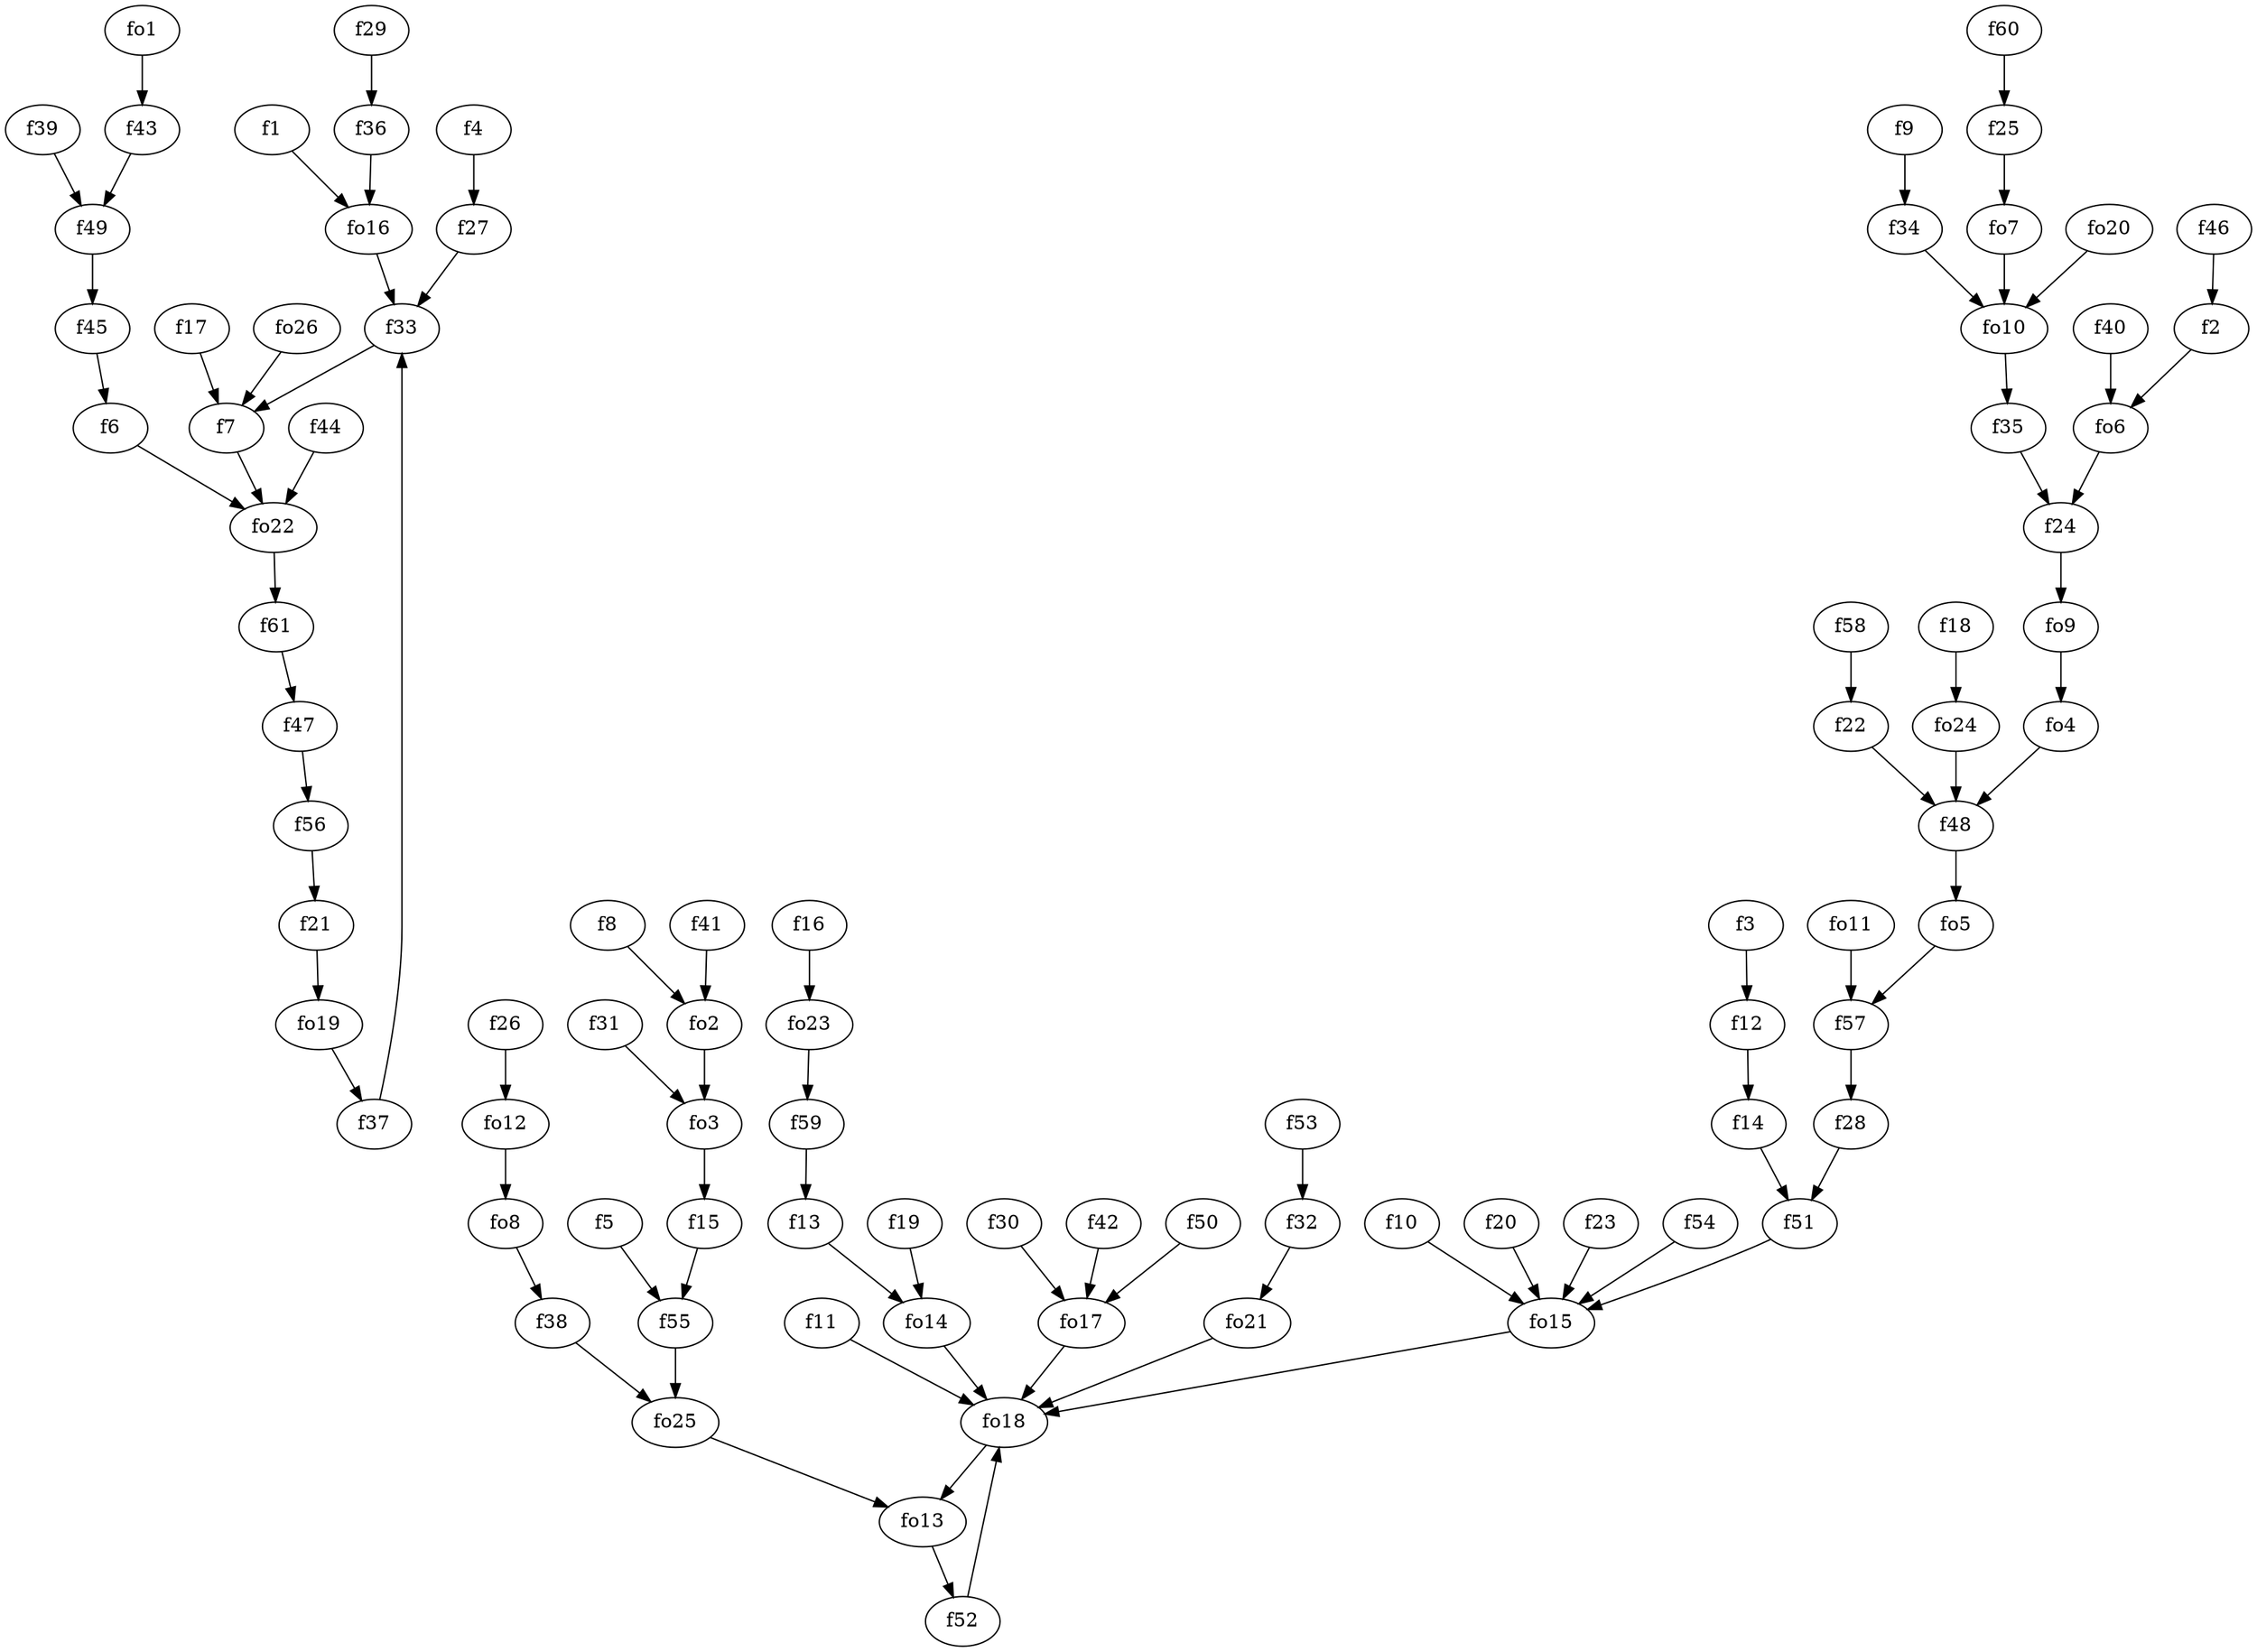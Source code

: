 strict digraph  {
f1;
f2;
f3;
f4;
f5;
f6;
f7;
f8;
f9;
f10;
f11;
f12;
f13;
f14;
f15;
f16;
f17;
f18;
f19;
f20;
f21;
f22;
f23;
f24;
f25;
f26;
f27;
f28;
f29;
f30;
f31;
f32;
f33;
f34;
f35;
f36;
f37;
f38;
f39;
f40;
f41;
f42;
f43;
f44;
f45;
f46;
f47;
f48;
f49;
f50;
f51;
f52;
f53;
f54;
f55;
f56;
f57;
f58;
f59;
f60;
f61;
fo1;
fo2;
fo3;
fo4;
fo5;
fo6;
fo7;
fo8;
fo9;
fo10;
fo11;
fo12;
fo13;
fo14;
fo15;
fo16;
fo17;
fo18;
fo19;
fo20;
fo21;
fo22;
fo23;
fo24;
fo25;
fo26;
f1 -> fo16  [weight=2];
f2 -> fo6  [weight=2];
f3 -> f12  [weight=2];
f4 -> f27  [weight=2];
f5 -> f55  [weight=2];
f6 -> fo22  [weight=2];
f7 -> fo22  [weight=2];
f8 -> fo2  [weight=2];
f9 -> f34  [weight=2];
f10 -> fo15  [weight=2];
f11 -> fo18  [weight=2];
f12 -> f14  [weight=2];
f13 -> fo14  [weight=2];
f14 -> f51  [weight=2];
f15 -> f55  [weight=2];
f16 -> fo23  [weight=2];
f17 -> f7  [weight=2];
f18 -> fo24  [weight=2];
f19 -> fo14  [weight=2];
f20 -> fo15  [weight=2];
f21 -> fo19  [weight=2];
f22 -> f48  [weight=2];
f23 -> fo15  [weight=2];
f24 -> fo9  [weight=2];
f25 -> fo7  [weight=2];
f26 -> fo12  [weight=2];
f27 -> f33  [weight=2];
f28 -> f51  [weight=2];
f29 -> f36  [weight=2];
f30 -> fo17  [weight=2];
f31 -> fo3  [weight=2];
f32 -> fo21  [weight=2];
f33 -> f7  [weight=2];
f34 -> fo10  [weight=2];
f35 -> f24  [weight=2];
f36 -> fo16  [weight=2];
f37 -> f33  [weight=2];
f38 -> fo25  [weight=2];
f39 -> f49  [weight=2];
f40 -> fo6  [weight=2];
f41 -> fo2  [weight=2];
f42 -> fo17  [weight=2];
f43 -> f49  [weight=2];
f44 -> fo22  [weight=2];
f45 -> f6  [weight=2];
f46 -> f2  [weight=2];
f47 -> f56  [weight=2];
f48 -> fo5  [weight=2];
f49 -> f45  [weight=2];
f50 -> fo17  [weight=2];
f51 -> fo15  [weight=2];
f52 -> fo18  [weight=2];
f53 -> f32  [weight=2];
f54 -> fo15  [weight=2];
f55 -> fo25  [weight=2];
f56 -> f21  [weight=2];
f57 -> f28  [weight=2];
f58 -> f22  [weight=2];
f59 -> f13  [weight=2];
f60 -> f25  [weight=2];
f61 -> f47  [weight=2];
fo1 -> f43  [weight=2];
fo2 -> fo3  [weight=2];
fo3 -> f15  [weight=2];
fo4 -> f48  [weight=2];
fo5 -> f57  [weight=2];
fo6 -> f24  [weight=2];
fo7 -> fo10  [weight=2];
fo8 -> f38  [weight=2];
fo9 -> fo4  [weight=2];
fo10 -> f35  [weight=2];
fo11 -> f57  [weight=2];
fo12 -> fo8  [weight=2];
fo13 -> f52  [weight=2];
fo14 -> fo18  [weight=2];
fo15 -> fo18  [weight=2];
fo16 -> f33  [weight=2];
fo17 -> fo18  [weight=2];
fo18 -> fo13  [weight=2];
fo19 -> f37  [weight=2];
fo20 -> fo10  [weight=2];
fo21 -> fo18  [weight=2];
fo22 -> f61  [weight=2];
fo23 -> f59  [weight=2];
fo24 -> f48  [weight=2];
fo25 -> fo13  [weight=2];
fo26 -> f7  [weight=2];
}
